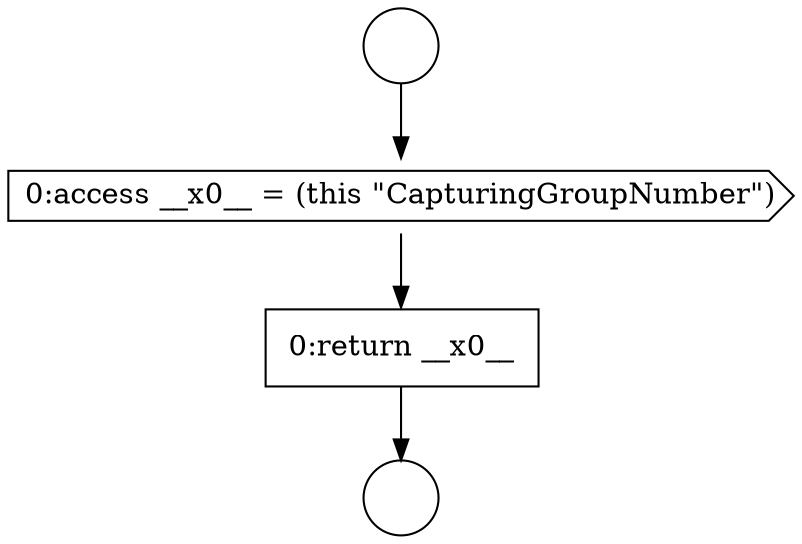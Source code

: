 digraph {
  node14849 [shape=circle label=" " color="black" fillcolor="white" style=filled]
  node14851 [shape=cds, label=<<font color="black">0:access __x0__ = (this &quot;CapturingGroupNumber&quot;)</font>> color="black" fillcolor="white" style=filled]
  node14852 [shape=none, margin=0, label=<<font color="black">
    <table border="0" cellborder="1" cellspacing="0" cellpadding="10">
      <tr><td align="left">0:return __x0__</td></tr>
    </table>
  </font>> color="black" fillcolor="white" style=filled]
  node14850 [shape=circle label=" " color="black" fillcolor="white" style=filled]
  node14849 -> node14851 [ color="black"]
  node14851 -> node14852 [ color="black"]
  node14852 -> node14850 [ color="black"]
}
